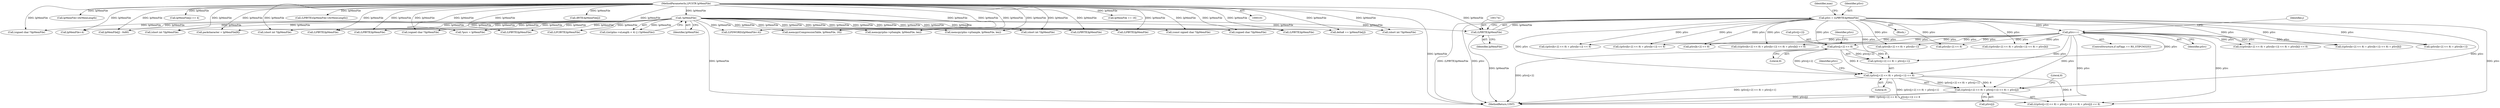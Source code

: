 digraph "0_gstreamer_bc2cdd57d549ab3ba59782e9b395d0cd683fd3ac@array" {
"1001769" [label="(Call,(((pSrc[j+2] << 8) + pSrc[j+1]) << 8) + pSrc[j])"];
"1001770" [label="(Call,((pSrc[j+2] << 8) + pSrc[j+1]) << 8)"];
"1001772" [label="(Call,pSrc[j+2] << 8)"];
"1001751" [label="(Call,pSrc++)"];
"1001738" [label="(Call,pSrc = (LPBYTE)lpMemFile)"];
"1001740" [label="(Call,(LPBYTE)lpMemFile)"];
"1000131" [label="(Call,!lpMemFile)"];
"1000104" [label="(MethodParameterIn,LPCSTR lpMemFile)"];
"1001017" [label="(Call,(LPBYTE)lpMemFile)"];
"1000539" [label="(Call,(signed char *)lpMemFile)"];
"1001201" [label="(Call,lpMemFile+4)"];
"1001510" [label="(Call,lpMemFile+dwMemLength)"];
"1000846" [label="(Call,(short int *)lpMemFile)"];
"1000104" [label="(MethodParameterIn,LPCSTR lpMemFile)"];
"1001108" [label="(Call,(short int *)lpMemFile)"];
"1000357" [label="(Call,lpMemFile[j] >> 4)"];
"1001337" [label="(Call,(LPBYTE)lpMemFile)"];
"1001780" [label="(Identifier,pSrc)"];
"1001778" [label="(Literal,8)"];
"1001788" [label="(Literal,8)"];
"1001178" [label="(Call,*psrc = lpMemFile)"];
"1001925" [label="(Call,(LPCBYTE)lpMemFile)"];
"1001752" [label="(Identifier,pSrc)"];
"1001508" [label="(Call,(LPBYTE)(lpMemFile+dwMemLength))"];
"1001770" [label="(Call,((pSrc[j+2] << 8) + pSrc[j+1]) << 8)"];
"1001842" [label="(Call,pSrc[k+2] << 8)"];
"1000316" [label="(Call,memcpy(CompressionTable, lpMemFile, 16))"];
"1000123" [label="(Call,((int)pIns->nLength < 4) || (!lpMemFile))"];
"1001740" [label="(Call,(LPBYTE)lpMemFile)"];
"1000468" [label="(Call,memcpy(pIns->pSample, lpMemFile, len))"];
"1001738" [label="(Call,pSrc = (LPBYTE)lpMemFile)"];
"1002047" [label="(MethodReturn,UINT)"];
"1001751" [label="(Call,pSrc++)"];
"1001756" [label="(Identifier,j)"];
"1001768" [label="(Call,((((pSrc[j+2] << 8) + pSrc[j+1]) << 8) + pSrc[j]) << 8)"];
"1000267" [label="(Call,(const signed char *)lpMemFile)"];
"1001786" [label="(Identifier,pSrc)"];
"1000974" [label="(Call,(LPBYTE)lpMemFile)"];
"1000347" [label="(Call,(BYTE)lpMemFile[j])"];
"1001742" [label="(Identifier,lpMemFile)"];
"1001274" [label="(Call,delta8 += lpMemFile[j])"];
"1001745" [label="(Identifier,max)"];
"1000422" [label="(Call,(short int *)lpMemFile)"];
"1000731" [label="(Call,(signed char *)lpMemFile)"];
"1001772" [label="(Call,pSrc[j+2] << 8)"];
"1001784" [label="(Literal,8)"];
"1001785" [label="(Call,pSrc[j])"];
"1000240" [label="(Call,lpMemFile[j] - 0x80)"];
"1001182" [label="(Call,packcharacter = lpMemFile[8])"];
"1001840" [label="(Call,((pSrc[k+2] << 8) + pSrc[k+1]) << 8)"];
"1001867" [label="(Call,((pSrc[k+2] << 8) + pSrc[k+1]) << 8)"];
"1001869" [label="(Call,pSrc[k+2] << 8)"];
"1001567" [label="(Call,(LPBYTE)lpMemFile)"];
"1000645" [label="(Call,(signed char *)lpMemFile)"];
"1001865" [label="(Call,((((pSrc[k+2] << 8) + pSrc[k+1]) << 8) + pSrc[k]) << 8)"];
"1001771" [label="(Call,(pSrc[j+2] << 8) + pSrc[j+1])"];
"1001747" [label="(ControlStructure,if (nFlags == RS_STIPCM32S))"];
"1001841" [label="(Call,(pSrc[k+2] << 8) + pSrc[k+1])"];
"1001839" [label="(Call,(((pSrc[k+2] << 8) + pSrc[k+1]) << 8) + pSrc[k])"];
"1001739" [label="(Identifier,pSrc)"];
"1001838" [label="(Call,((((pSrc[k+2] << 8) + pSrc[k+1]) << 8) + pSrc[k]) << 8)"];
"1000131" [label="(Call,!lpMemFile)"];
"1001866" [label="(Call,(((pSrc[k+2] << 8) + pSrc[k+1]) << 8) + pSrc[k])"];
"1001502" [label="(Call,(LPBYTE)lpMemFile)"];
"1000320" [label="(Call,lpMemFile += 16)"];
"1001199" [label="(Call,(LPDWORD)(lpMemFile+4))"];
"1000132" [label="(Identifier,lpMemFile)"];
"1002011" [label="(Call,memcpy(pIns->pSample, lpMemFile, len))"];
"1001727" [label="(Block,)"];
"1000594" [label="(Call,(short int *)lpMemFile)"];
"1000959" [label="(Call,(LPBYTE)lpMemFile)"];
"1001868" [label="(Call,(pSrc[k+2] << 8) + pSrc[k+1])"];
"1001769" [label="(Call,(((pSrc[j+2] << 8) + pSrc[j+1]) << 8) + pSrc[j])"];
"1001773" [label="(Call,pSrc[j+2])"];
"1001769" -> "1001768"  [label="AST: "];
"1001769" -> "1001785"  [label="CFG: "];
"1001770" -> "1001769"  [label="AST: "];
"1001785" -> "1001769"  [label="AST: "];
"1001788" -> "1001769"  [label="CFG: "];
"1001769" -> "1002047"  [label="DDG: ((pSrc[j+2] << 8) + pSrc[j+1]) << 8"];
"1001769" -> "1002047"  [label="DDG: pSrc[j]"];
"1001770" -> "1001769"  [label="DDG: (pSrc[j+2] << 8) + pSrc[j+1]"];
"1001770" -> "1001769"  [label="DDG: 8"];
"1001751" -> "1001769"  [label="DDG: pSrc"];
"1001738" -> "1001769"  [label="DDG: pSrc"];
"1001770" -> "1001784"  [label="CFG: "];
"1001771" -> "1001770"  [label="AST: "];
"1001784" -> "1001770"  [label="AST: "];
"1001786" -> "1001770"  [label="CFG: "];
"1001770" -> "1002047"  [label="DDG: (pSrc[j+2] << 8) + pSrc[j+1]"];
"1001770" -> "1001768"  [label="DDG: (pSrc[j+2] << 8) + pSrc[j+1]"];
"1001770" -> "1001768"  [label="DDG: 8"];
"1001772" -> "1001770"  [label="DDG: pSrc[j+2]"];
"1001772" -> "1001770"  [label="DDG: 8"];
"1001751" -> "1001770"  [label="DDG: pSrc"];
"1001738" -> "1001770"  [label="DDG: pSrc"];
"1001772" -> "1001771"  [label="AST: "];
"1001772" -> "1001778"  [label="CFG: "];
"1001773" -> "1001772"  [label="AST: "];
"1001778" -> "1001772"  [label="AST: "];
"1001780" -> "1001772"  [label="CFG: "];
"1001772" -> "1002047"  [label="DDG: pSrc[j+2]"];
"1001772" -> "1001771"  [label="DDG: pSrc[j+2]"];
"1001772" -> "1001771"  [label="DDG: 8"];
"1001751" -> "1001772"  [label="DDG: pSrc"];
"1001738" -> "1001772"  [label="DDG: pSrc"];
"1001751" -> "1001747"  [label="AST: "];
"1001751" -> "1001752"  [label="CFG: "];
"1001752" -> "1001751"  [label="AST: "];
"1001756" -> "1001751"  [label="CFG: "];
"1001751" -> "1002047"  [label="DDG: pSrc"];
"1001738" -> "1001751"  [label="DDG: pSrc"];
"1001751" -> "1001768"  [label="DDG: pSrc"];
"1001751" -> "1001771"  [label="DDG: pSrc"];
"1001751" -> "1001838"  [label="DDG: pSrc"];
"1001751" -> "1001840"  [label="DDG: pSrc"];
"1001751" -> "1001842"  [label="DDG: pSrc"];
"1001751" -> "1001841"  [label="DDG: pSrc"];
"1001751" -> "1001839"  [label="DDG: pSrc"];
"1001751" -> "1001865"  [label="DDG: pSrc"];
"1001751" -> "1001867"  [label="DDG: pSrc"];
"1001751" -> "1001869"  [label="DDG: pSrc"];
"1001751" -> "1001868"  [label="DDG: pSrc"];
"1001751" -> "1001866"  [label="DDG: pSrc"];
"1001738" -> "1001727"  [label="AST: "];
"1001738" -> "1001740"  [label="CFG: "];
"1001739" -> "1001738"  [label="AST: "];
"1001740" -> "1001738"  [label="AST: "];
"1001745" -> "1001738"  [label="CFG: "];
"1001738" -> "1002047"  [label="DDG: (LPBYTE)lpMemFile"];
"1001738" -> "1002047"  [label="DDG: pSrc"];
"1001740" -> "1001738"  [label="DDG: lpMemFile"];
"1001738" -> "1001768"  [label="DDG: pSrc"];
"1001738" -> "1001771"  [label="DDG: pSrc"];
"1001738" -> "1001838"  [label="DDG: pSrc"];
"1001738" -> "1001840"  [label="DDG: pSrc"];
"1001738" -> "1001842"  [label="DDG: pSrc"];
"1001738" -> "1001841"  [label="DDG: pSrc"];
"1001738" -> "1001839"  [label="DDG: pSrc"];
"1001738" -> "1001865"  [label="DDG: pSrc"];
"1001738" -> "1001867"  [label="DDG: pSrc"];
"1001738" -> "1001869"  [label="DDG: pSrc"];
"1001738" -> "1001868"  [label="DDG: pSrc"];
"1001738" -> "1001866"  [label="DDG: pSrc"];
"1001740" -> "1001742"  [label="CFG: "];
"1001741" -> "1001740"  [label="AST: "];
"1001742" -> "1001740"  [label="AST: "];
"1001740" -> "1002047"  [label="DDG: lpMemFile"];
"1000131" -> "1001740"  [label="DDG: lpMemFile"];
"1000104" -> "1001740"  [label="DDG: lpMemFile"];
"1000131" -> "1000123"  [label="AST: "];
"1000131" -> "1000132"  [label="CFG: "];
"1000132" -> "1000131"  [label="AST: "];
"1000123" -> "1000131"  [label="CFG: "];
"1000131" -> "1002047"  [label="DDG: lpMemFile"];
"1000131" -> "1000123"  [label="DDG: lpMemFile"];
"1000104" -> "1000131"  [label="DDG: lpMemFile"];
"1000131" -> "1000240"  [label="DDG: lpMemFile"];
"1000131" -> "1000267"  [label="DDG: lpMemFile"];
"1000131" -> "1000316"  [label="DDG: lpMemFile"];
"1000131" -> "1000422"  [label="DDG: lpMemFile"];
"1000131" -> "1000468"  [label="DDG: lpMemFile"];
"1000131" -> "1000539"  [label="DDG: lpMemFile"];
"1000131" -> "1000594"  [label="DDG: lpMemFile"];
"1000131" -> "1000645"  [label="DDG: lpMemFile"];
"1000131" -> "1000731"  [label="DDG: lpMemFile"];
"1000131" -> "1000846"  [label="DDG: lpMemFile"];
"1000131" -> "1000959"  [label="DDG: lpMemFile"];
"1000131" -> "1000974"  [label="DDG: lpMemFile"];
"1000131" -> "1001017"  [label="DDG: lpMemFile"];
"1000131" -> "1001108"  [label="DDG: lpMemFile"];
"1000131" -> "1001178"  [label="DDG: lpMemFile"];
"1000131" -> "1001182"  [label="DDG: lpMemFile"];
"1000131" -> "1001199"  [label="DDG: lpMemFile"];
"1000131" -> "1001201"  [label="DDG: lpMemFile"];
"1000131" -> "1001274"  [label="DDG: lpMemFile"];
"1000131" -> "1001337"  [label="DDG: lpMemFile"];
"1000131" -> "1001502"  [label="DDG: lpMemFile"];
"1000131" -> "1001567"  [label="DDG: lpMemFile"];
"1000131" -> "1001925"  [label="DDG: lpMemFile"];
"1000131" -> "1002011"  [label="DDG: lpMemFile"];
"1000104" -> "1000101"  [label="AST: "];
"1000104" -> "1002047"  [label="DDG: lpMemFile"];
"1000104" -> "1000240"  [label="DDG: lpMemFile"];
"1000104" -> "1000267"  [label="DDG: lpMemFile"];
"1000104" -> "1000316"  [label="DDG: lpMemFile"];
"1000104" -> "1000320"  [label="DDG: lpMemFile"];
"1000104" -> "1000347"  [label="DDG: lpMemFile"];
"1000104" -> "1000357"  [label="DDG: lpMemFile"];
"1000104" -> "1000422"  [label="DDG: lpMemFile"];
"1000104" -> "1000468"  [label="DDG: lpMemFile"];
"1000104" -> "1000539"  [label="DDG: lpMemFile"];
"1000104" -> "1000594"  [label="DDG: lpMemFile"];
"1000104" -> "1000645"  [label="DDG: lpMemFile"];
"1000104" -> "1000731"  [label="DDG: lpMemFile"];
"1000104" -> "1000846"  [label="DDG: lpMemFile"];
"1000104" -> "1000959"  [label="DDG: lpMemFile"];
"1000104" -> "1000974"  [label="DDG: lpMemFile"];
"1000104" -> "1001017"  [label="DDG: lpMemFile"];
"1000104" -> "1001108"  [label="DDG: lpMemFile"];
"1000104" -> "1001178"  [label="DDG: lpMemFile"];
"1000104" -> "1001182"  [label="DDG: lpMemFile"];
"1000104" -> "1001199"  [label="DDG: lpMemFile"];
"1000104" -> "1001201"  [label="DDG: lpMemFile"];
"1000104" -> "1001274"  [label="DDG: lpMemFile"];
"1000104" -> "1001337"  [label="DDG: lpMemFile"];
"1000104" -> "1001502"  [label="DDG: lpMemFile"];
"1000104" -> "1001508"  [label="DDG: lpMemFile"];
"1000104" -> "1001510"  [label="DDG: lpMemFile"];
"1000104" -> "1001567"  [label="DDG: lpMemFile"];
"1000104" -> "1001925"  [label="DDG: lpMemFile"];
"1000104" -> "1002011"  [label="DDG: lpMemFile"];
}
